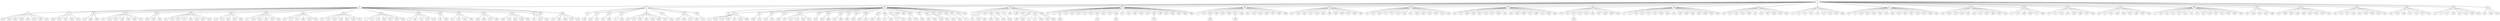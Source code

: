 graph g_m_499{
1--9
1--23
1--33
1--48
1--67
1--96
1--102
1--119
1--157
1--185
1--194
1--200
1--203
1--211
1--223
1--225
1--232
1--274
1--299
1--322
1--333
1--349
1--365
1--370
1--372
9--13
9--77
9--90
9--126
9--191
9--228
9--327
9--328
9--344
9--382
9--383
9--390
9--403
9--445
9--452
9--472
9--481
9--482
9--490
23--15
23--95
23--132
23--176
23--378
23--415
23--437
23--449
33--30
33--34
33--78
33--88
33--112
33--115
33--116
33--186
33--214
33--215
33--251
33--260
33--261
33--266
33--272
33--288
33--290
33--300
33--302
33--332
33--350
33--379
33--384
33--387
33--431
33--454
48--7
48--32
48--123
48--140
48--168
48--177
48--281
48--298
48--325
48--385
48--427
48--493
67--18
67--27
67--52
67--59
67--122
67--134
67--174
67--178
67--202
67--229
67--247
67--258
67--271
67--275
67--294
67--320
67--337
67--389
67--439
67--461
67--465
67--467
67--468
67--486
96--3
96--44
96--154
96--209
96--219
96--280
96--301
96--308
96--310
96--316
96--341
96--392
96--413
96--464
96--498
102--65
102--138
102--163
102--170
102--218
102--236
102--303
102--340
102--366
102--376
102--436
102--485
119--19
119--94
119--103
119--117
119--137
119--150
119--158
119--175
119--208
119--210
119--256
119--347
119--351
119--425
157--69
157--83
157--189
157--238
157--253
157--279
157--311
157--326
157--355
157--374
157--394
157--396
157--421
157--466
157--471
157--483
157--495
185--89
185--133
185--207
185--231
185--237
185--252
185--283
185--404
185--409
185--450
194--4
194--37
194--46
194--111
194--121
194--213
194--246
194--249
194--270
194--293
194--358
194--364
194--395
194--399
194--422
194--494
200--35
200--91
200--165
200--241
200--286
200--313
200--315
200--367
200--369
200--381
200--407
203--11
203--51
203--53
203--167
203--171
203--217
203--314
203--331
203--496
211--58
211--74
211--113
211--118
211--166
211--183
211--184
211--234
211--242
211--282
211--291
211--292
211--357
211--456
211--457
223--28
223--105
223--128
223--139
223--156
223--159
223--277
223--319
223--408
223--410
223--432
225--8
225--25
225--368
225--393
225--477
225--489
232--63
232--75
232--124
232--141
232--188
232--264
232--278
232--354
274--16
274--22
274--55
274--148
274--324
274--362
274--398
274--406
274--426
299--17
299--39
299--41
299--42
299--50
299--64
299--72
299--80
299--99
299--104
299--201
299--221
299--305
299--428
299--430
322--81
322--162
322--181
322--443
322--448
333--187
333--190
333--204
333--269
333--296
333--339
333--447
333--470
333--474
349--10
349--14
349--92
349--152
349--222
349--250
349--306
349--412
349--423
365--36
365--135
365--146
365--147
365--173
365--197
365--317
370--70
370--73
370--97
370--120
370--212
370--273
370--304
370--424
372--26
372--230
372--255
13--144
13--198
13--220
13--268
13--295
13--343
13--386
13--405
77--289
77--363
77--442
77--458
77--484
90--79
90--284
90--444
126--151
126--155
126--172
126--199
126--259
126--309
126--335
191--192
191--206
191--476
228--40
228--54
228--68
228--101
228--195
228--245
228--267
228--419
327--114
327--312
327--402
327--416
327--492
328--57
328--131
328--145
328--233
328--318
328--334
344--45
344--76
344--153
344--265
344--352
344--455
382--86
382--125
382--136
382--182
382--285
382--446
382--475
383--2
383--31
383--66
383--235
383--257
383--400
383--487
390--5
390--82
390--85
390--107
390--473
403--56
403--329
445--61
445--127
445--451
445--453
452--336
452--338
452--345
452--360
472--143
472--205
472--342
472--459
472--469
481--98
481--224
481--248
490--24
490--108
490--356
490--397
490--414
15--244
95--216
95--478
132--49
132--434
176--6
176--109
378--29
378--38
378--254
378--330
378--346
378--348
378--435
415--164
437--226
437--323
437--371
437--438
449--417
34--12
34--142
34--179
34--193
34--276
34--429
34--488
78--169
78--377
88--84
88--375
112--149
115--43
115--110
115--227
115--239
115--411
116--130
186--160
186--480
214--93
214--196
215--433
251--262
260--361
260--420
261--263
261--497
266--87
266--129
272--71
272--373
300--353
300--391
302--463
332--307
332--460
350--359
350--441
384--401
387--161
431--62
7--20
7--100
7--287
140--297
140--321
168--462
177--491
385--180
385--440
427--21
427--47
427--106
493--418
493--499
52--240
202--60
258--243
389--479
154--388
301--500
207--380
}
